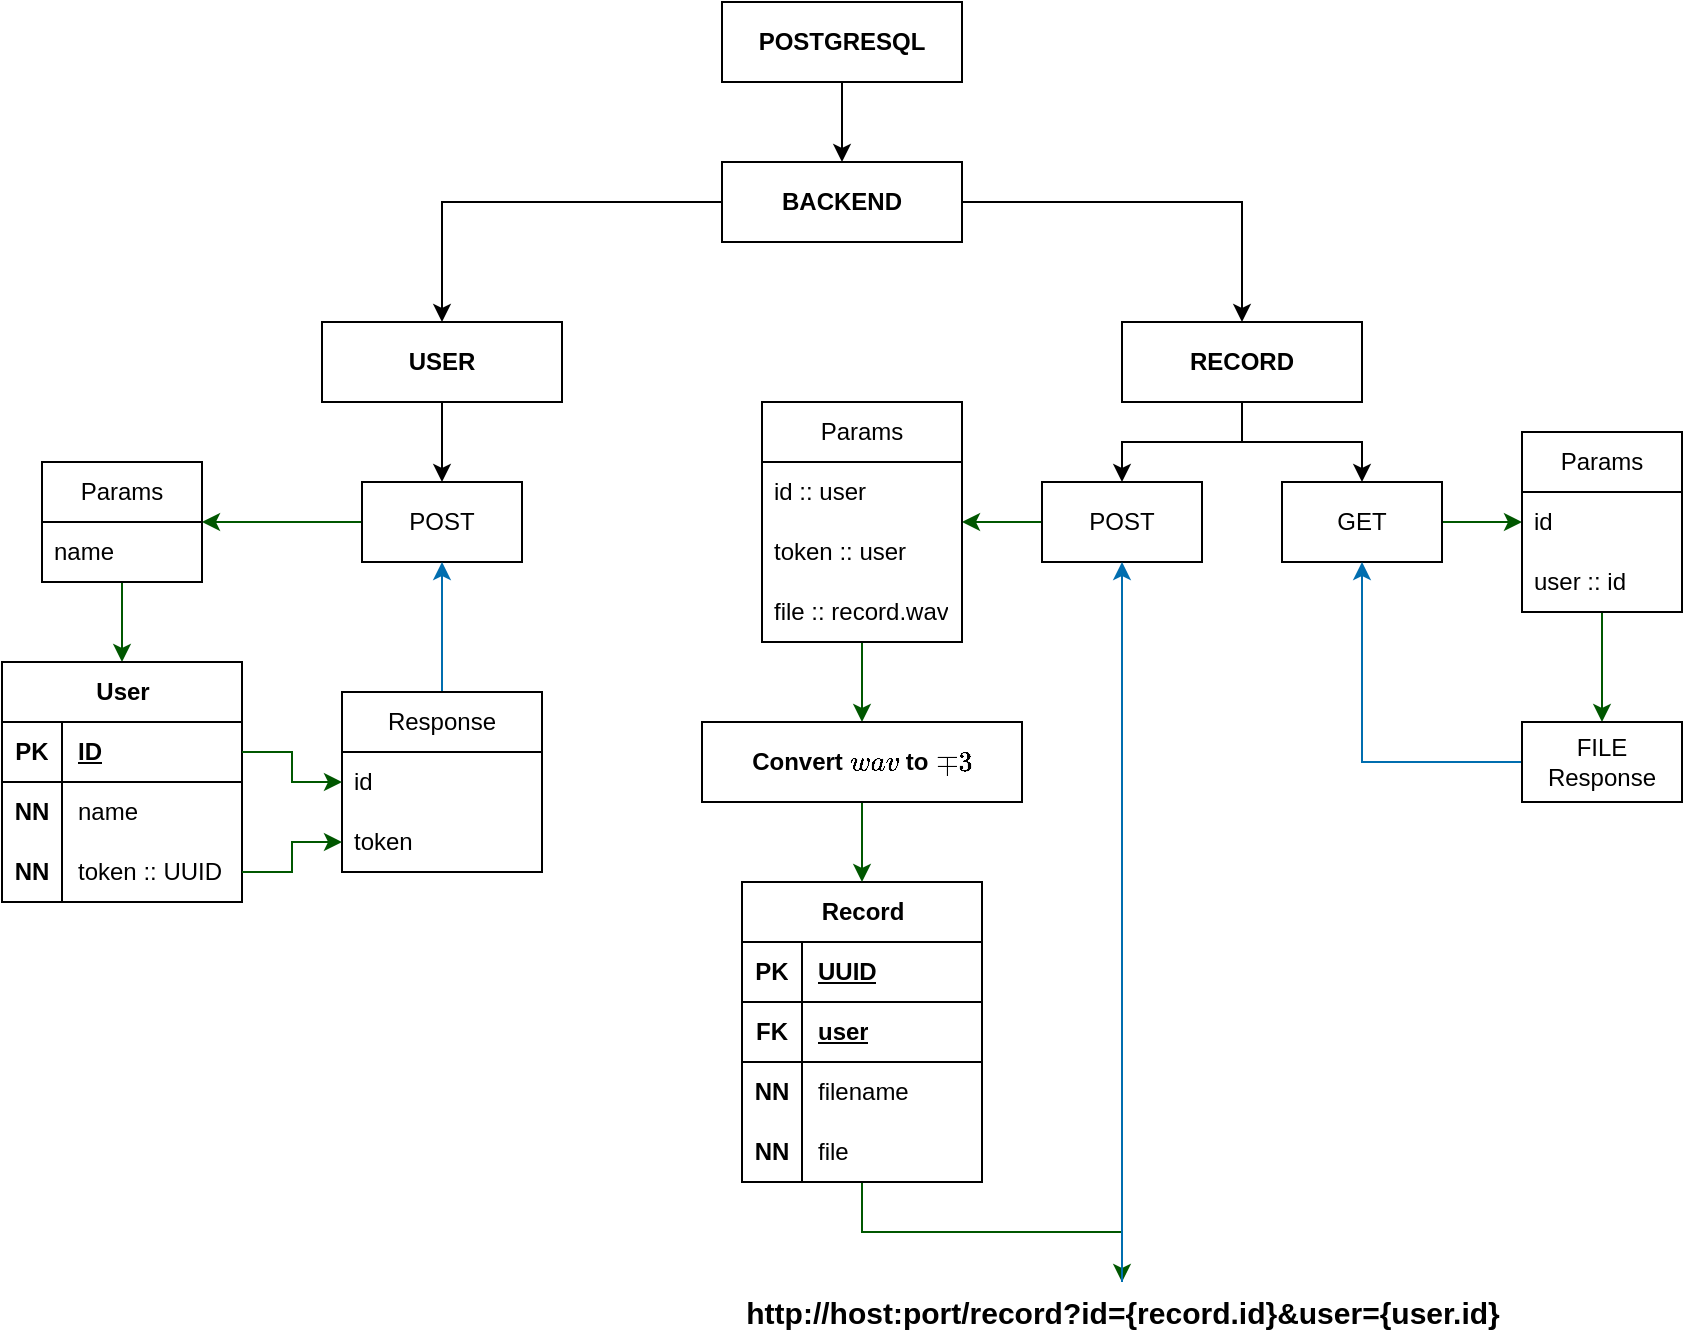 <mxfile version="26.0.9">
  <diagram name="Task_2" id="V4diyX4PsXPwJts9v18G">
    <mxGraphModel dx="1509" dy="882" grid="1" gridSize="10" guides="1" tooltips="1" connect="1" arrows="1" fold="1" page="1" pageScale="1" pageWidth="850" pageHeight="1100" math="0" shadow="0">
      <root>
        <mxCell id="0" />
        <mxCell id="1" parent="0" />
        <mxCell id="3BhetM4kLEe1LD6u7qoi-3" value="" style="edgeStyle=orthogonalEdgeStyle;rounded=0;orthogonalLoop=1;jettySize=auto;html=1;" parent="1" source="3BhetM4kLEe1LD6u7qoi-1" target="3BhetM4kLEe1LD6u7qoi-2" edge="1">
          <mxGeometry relative="1" as="geometry" />
        </mxCell>
        <mxCell id="3BhetM4kLEe1LD6u7qoi-5" style="edgeStyle=orthogonalEdgeStyle;rounded=0;orthogonalLoop=1;jettySize=auto;html=1;" parent="1" source="3BhetM4kLEe1LD6u7qoi-1" target="3BhetM4kLEe1LD6u7qoi-4" edge="1">
          <mxGeometry relative="1" as="geometry" />
        </mxCell>
        <mxCell id="3BhetM4kLEe1LD6u7qoi-1" value="&lt;b&gt;BACKEND&lt;/b&gt;" style="whiteSpace=wrap;html=1;" parent="1" vertex="1">
          <mxGeometry x="360" y="240" width="120" height="40" as="geometry" />
        </mxCell>
        <mxCell id="3BhetM4kLEe1LD6u7qoi-7" value="" style="edgeStyle=orthogonalEdgeStyle;rounded=0;orthogonalLoop=1;jettySize=auto;html=1;" parent="1" source="3BhetM4kLEe1LD6u7qoi-2" target="3BhetM4kLEe1LD6u7qoi-6" edge="1">
          <mxGeometry relative="1" as="geometry" />
        </mxCell>
        <mxCell id="3BhetM4kLEe1LD6u7qoi-2" value="&lt;b&gt;USER&lt;/b&gt;" style="whiteSpace=wrap;html=1;" parent="1" vertex="1">
          <mxGeometry x="160" y="320" width="120" height="40" as="geometry" />
        </mxCell>
        <mxCell id="3BhetM4kLEe1LD6u7qoi-74" style="edgeStyle=orthogonalEdgeStyle;rounded=0;orthogonalLoop=1;jettySize=auto;html=1;" parent="1" source="3BhetM4kLEe1LD6u7qoi-4" target="3BhetM4kLEe1LD6u7qoi-36" edge="1">
          <mxGeometry relative="1" as="geometry" />
        </mxCell>
        <mxCell id="3BhetM4kLEe1LD6u7qoi-85" style="edgeStyle=orthogonalEdgeStyle;rounded=0;orthogonalLoop=1;jettySize=auto;html=1;" parent="1" source="3BhetM4kLEe1LD6u7qoi-4" target="3BhetM4kLEe1LD6u7qoi-75" edge="1">
          <mxGeometry relative="1" as="geometry" />
        </mxCell>
        <mxCell id="3BhetM4kLEe1LD6u7qoi-4" value="&lt;b&gt;RECORD&lt;/b&gt;" style="whiteSpace=wrap;html=1;" parent="1" vertex="1">
          <mxGeometry x="560" y="320" width="120" height="40" as="geometry" />
        </mxCell>
        <mxCell id="3BhetM4kLEe1LD6u7qoi-32" style="edgeStyle=orthogonalEdgeStyle;rounded=0;orthogonalLoop=1;jettySize=auto;html=1;fillColor=#008a00;strokeColor=#005700;" parent="1" source="3BhetM4kLEe1LD6u7qoi-6" target="3BhetM4kLEe1LD6u7qoi-8" edge="1">
          <mxGeometry relative="1" as="geometry" />
        </mxCell>
        <mxCell id="3BhetM4kLEe1LD6u7qoi-6" value="POST" style="whiteSpace=wrap;html=1;" parent="1" vertex="1">
          <mxGeometry x="180" y="400" width="80" height="40" as="geometry" />
        </mxCell>
        <mxCell id="3BhetM4kLEe1LD6u7qoi-28" style="edgeStyle=orthogonalEdgeStyle;rounded=0;orthogonalLoop=1;jettySize=auto;html=1;fillColor=#008a00;strokeColor=#005700;" parent="1" source="3BhetM4kLEe1LD6u7qoi-8" target="3BhetM4kLEe1LD6u7qoi-12" edge="1">
          <mxGeometry relative="1" as="geometry" />
        </mxCell>
        <mxCell id="3BhetM4kLEe1LD6u7qoi-8" value="Params" style="swimlane;fontStyle=0;childLayout=stackLayout;horizontal=1;startSize=30;horizontalStack=0;resizeParent=1;resizeParentMax=0;resizeLast=0;collapsible=1;marginBottom=0;whiteSpace=wrap;html=1;" parent="1" vertex="1">
          <mxGeometry x="20" y="390" width="80" height="60" as="geometry" />
        </mxCell>
        <mxCell id="3BhetM4kLEe1LD6u7qoi-9" value="name" style="text;strokeColor=none;fillColor=none;align=left;verticalAlign=middle;spacingLeft=4;spacingRight=4;overflow=hidden;points=[[0,0.5],[1,0.5]];portConstraint=eastwest;rotatable=0;whiteSpace=wrap;html=1;" parent="3BhetM4kLEe1LD6u7qoi-8" vertex="1">
          <mxGeometry y="30" width="80" height="30" as="geometry" />
        </mxCell>
        <mxCell id="3BhetM4kLEe1LD6u7qoi-12" value="User" style="shape=table;startSize=30;container=1;collapsible=1;childLayout=tableLayout;fixedRows=1;rowLines=0;fontStyle=1;align=center;resizeLast=1;html=1;" parent="1" vertex="1">
          <mxGeometry y="490" width="120" height="120" as="geometry" />
        </mxCell>
        <mxCell id="3BhetM4kLEe1LD6u7qoi-13" value="" style="shape=tableRow;horizontal=0;startSize=0;swimlaneHead=0;swimlaneBody=0;fillColor=none;collapsible=0;dropTarget=0;points=[[0,0.5],[1,0.5]];portConstraint=eastwest;top=0;left=0;right=0;bottom=1;" parent="3BhetM4kLEe1LD6u7qoi-12" vertex="1">
          <mxGeometry y="30" width="120" height="30" as="geometry" />
        </mxCell>
        <mxCell id="3BhetM4kLEe1LD6u7qoi-14" value="PK" style="shape=partialRectangle;connectable=0;fillColor=none;top=0;left=0;bottom=0;right=0;fontStyle=1;overflow=hidden;whiteSpace=wrap;html=1;" parent="3BhetM4kLEe1LD6u7qoi-13" vertex="1">
          <mxGeometry width="30" height="30" as="geometry">
            <mxRectangle width="30" height="30" as="alternateBounds" />
          </mxGeometry>
        </mxCell>
        <mxCell id="3BhetM4kLEe1LD6u7qoi-15" value="ID" style="shape=partialRectangle;connectable=0;fillColor=none;top=0;left=0;bottom=0;right=0;align=left;spacingLeft=6;fontStyle=5;overflow=hidden;whiteSpace=wrap;html=1;" parent="3BhetM4kLEe1LD6u7qoi-13" vertex="1">
          <mxGeometry x="30" width="90" height="30" as="geometry">
            <mxRectangle width="90" height="30" as="alternateBounds" />
          </mxGeometry>
        </mxCell>
        <mxCell id="3BhetM4kLEe1LD6u7qoi-16" value="" style="shape=tableRow;horizontal=0;startSize=0;swimlaneHead=0;swimlaneBody=0;fillColor=none;collapsible=0;dropTarget=0;points=[[0,0.5],[1,0.5]];portConstraint=eastwest;top=0;left=0;right=0;bottom=0;" parent="3BhetM4kLEe1LD6u7qoi-12" vertex="1">
          <mxGeometry y="60" width="120" height="30" as="geometry" />
        </mxCell>
        <mxCell id="3BhetM4kLEe1LD6u7qoi-17" value="&lt;b&gt;NN&lt;/b&gt;" style="shape=partialRectangle;connectable=0;fillColor=none;top=0;left=0;bottom=0;right=0;editable=1;overflow=hidden;whiteSpace=wrap;html=1;" parent="3BhetM4kLEe1LD6u7qoi-16" vertex="1">
          <mxGeometry width="30" height="30" as="geometry">
            <mxRectangle width="30" height="30" as="alternateBounds" />
          </mxGeometry>
        </mxCell>
        <mxCell id="3BhetM4kLEe1LD6u7qoi-18" value="name" style="shape=partialRectangle;connectable=0;fillColor=none;top=0;left=0;bottom=0;right=0;align=left;spacingLeft=6;overflow=hidden;whiteSpace=wrap;html=1;" parent="3BhetM4kLEe1LD6u7qoi-16" vertex="1">
          <mxGeometry x="30" width="90" height="30" as="geometry">
            <mxRectangle width="90" height="30" as="alternateBounds" />
          </mxGeometry>
        </mxCell>
        <mxCell id="3BhetM4kLEe1LD6u7qoi-19" value="" style="shape=tableRow;horizontal=0;startSize=0;swimlaneHead=0;swimlaneBody=0;fillColor=none;collapsible=0;dropTarget=0;points=[[0,0.5],[1,0.5]];portConstraint=eastwest;top=0;left=0;right=0;bottom=0;" parent="3BhetM4kLEe1LD6u7qoi-12" vertex="1">
          <mxGeometry y="90" width="120" height="30" as="geometry" />
        </mxCell>
        <mxCell id="3BhetM4kLEe1LD6u7qoi-20" value="&lt;b&gt;NN&lt;/b&gt;" style="shape=partialRectangle;connectable=0;fillColor=none;top=0;left=0;bottom=0;right=0;editable=1;overflow=hidden;whiteSpace=wrap;html=1;" parent="3BhetM4kLEe1LD6u7qoi-19" vertex="1">
          <mxGeometry width="30" height="30" as="geometry">
            <mxRectangle width="30" height="30" as="alternateBounds" />
          </mxGeometry>
        </mxCell>
        <mxCell id="3BhetM4kLEe1LD6u7qoi-21" value="token :: UUID" style="shape=partialRectangle;connectable=0;fillColor=none;top=0;left=0;bottom=0;right=0;align=left;spacingLeft=6;overflow=hidden;whiteSpace=wrap;html=1;" parent="3BhetM4kLEe1LD6u7qoi-19" vertex="1">
          <mxGeometry x="30" width="90" height="30" as="geometry">
            <mxRectangle width="90" height="30" as="alternateBounds" />
          </mxGeometry>
        </mxCell>
        <mxCell id="3BhetM4kLEe1LD6u7qoi-33" style="edgeStyle=orthogonalEdgeStyle;rounded=0;orthogonalLoop=1;jettySize=auto;html=1;fillColor=#1ba1e2;strokeColor=#006EAF;" parent="1" source="3BhetM4kLEe1LD6u7qoi-29" target="3BhetM4kLEe1LD6u7qoi-6" edge="1">
          <mxGeometry relative="1" as="geometry" />
        </mxCell>
        <mxCell id="3BhetM4kLEe1LD6u7qoi-29" value="Response" style="swimlane;fontStyle=0;childLayout=stackLayout;horizontal=1;startSize=30;horizontalStack=0;resizeParent=1;resizeParentMax=0;resizeLast=0;collapsible=1;marginBottom=0;whiteSpace=wrap;html=1;" parent="1" vertex="1">
          <mxGeometry x="170" y="505" width="100" height="90" as="geometry" />
        </mxCell>
        <mxCell id="3BhetM4kLEe1LD6u7qoi-30" value="id" style="text;strokeColor=none;fillColor=none;align=left;verticalAlign=middle;spacingLeft=4;spacingRight=4;overflow=hidden;points=[[0,0.5],[1,0.5]];portConstraint=eastwest;rotatable=0;whiteSpace=wrap;html=1;" parent="3BhetM4kLEe1LD6u7qoi-29" vertex="1">
          <mxGeometry y="30" width="100" height="30" as="geometry" />
        </mxCell>
        <mxCell id="3BhetM4kLEe1LD6u7qoi-31" value="token" style="text;strokeColor=none;fillColor=none;align=left;verticalAlign=middle;spacingLeft=4;spacingRight=4;overflow=hidden;points=[[0,0.5],[1,0.5]];portConstraint=eastwest;rotatable=0;whiteSpace=wrap;html=1;" parent="3BhetM4kLEe1LD6u7qoi-29" vertex="1">
          <mxGeometry y="60" width="100" height="30" as="geometry" />
        </mxCell>
        <mxCell id="3BhetM4kLEe1LD6u7qoi-34" style="edgeStyle=orthogonalEdgeStyle;rounded=0;orthogonalLoop=1;jettySize=auto;html=1;fillColor=#008a00;strokeColor=#005700;" parent="1" source="3BhetM4kLEe1LD6u7qoi-13" target="3BhetM4kLEe1LD6u7qoi-30" edge="1">
          <mxGeometry relative="1" as="geometry" />
        </mxCell>
        <mxCell id="3BhetM4kLEe1LD6u7qoi-35" style="edgeStyle=orthogonalEdgeStyle;rounded=0;orthogonalLoop=1;jettySize=auto;html=1;fillColor=#008a00;strokeColor=#005700;" parent="1" source="3BhetM4kLEe1LD6u7qoi-19" target="3BhetM4kLEe1LD6u7qoi-31" edge="1">
          <mxGeometry relative="1" as="geometry" />
        </mxCell>
        <mxCell id="3BhetM4kLEe1LD6u7qoi-44" style="edgeStyle=orthogonalEdgeStyle;rounded=0;orthogonalLoop=1;jettySize=auto;html=1;fillColor=#008a00;strokeColor=#005700;" parent="1" source="3BhetM4kLEe1LD6u7qoi-36" target="3BhetM4kLEe1LD6u7qoi-40" edge="1">
          <mxGeometry relative="1" as="geometry" />
        </mxCell>
        <mxCell id="3BhetM4kLEe1LD6u7qoi-36" value="POST" style="whiteSpace=wrap;html=1;" parent="1" vertex="1">
          <mxGeometry x="520" y="400" width="80" height="40" as="geometry" />
        </mxCell>
        <mxCell id="3BhetM4kLEe1LD6u7qoi-59" style="edgeStyle=orthogonalEdgeStyle;rounded=0;orthogonalLoop=1;jettySize=auto;html=1;fillColor=#008a00;strokeColor=#005700;" parent="1" source="3BhetM4kLEe1LD6u7qoi-40" target="3BhetM4kLEe1LD6u7qoi-58" edge="1">
          <mxGeometry relative="1" as="geometry" />
        </mxCell>
        <mxCell id="3BhetM4kLEe1LD6u7qoi-40" value="Params" style="swimlane;fontStyle=0;childLayout=stackLayout;horizontal=1;startSize=30;horizontalStack=0;resizeParent=1;resizeParentMax=0;resizeLast=0;collapsible=1;marginBottom=0;whiteSpace=wrap;html=1;" parent="1" vertex="1">
          <mxGeometry x="380" y="360" width="100" height="120" as="geometry" />
        </mxCell>
        <mxCell id="3BhetM4kLEe1LD6u7qoi-41" value="id :: user" style="text;strokeColor=none;fillColor=none;align=left;verticalAlign=middle;spacingLeft=4;spacingRight=4;overflow=hidden;points=[[0,0.5],[1,0.5]];portConstraint=eastwest;rotatable=0;whiteSpace=wrap;html=1;" parent="3BhetM4kLEe1LD6u7qoi-40" vertex="1">
          <mxGeometry y="30" width="100" height="30" as="geometry" />
        </mxCell>
        <mxCell id="3BhetM4kLEe1LD6u7qoi-42" value="token :: user" style="text;strokeColor=none;fillColor=none;align=left;verticalAlign=middle;spacingLeft=4;spacingRight=4;overflow=hidden;points=[[0,0.5],[1,0.5]];portConstraint=eastwest;rotatable=0;whiteSpace=wrap;html=1;" parent="3BhetM4kLEe1LD6u7qoi-40" vertex="1">
          <mxGeometry y="60" width="100" height="30" as="geometry" />
        </mxCell>
        <mxCell id="3BhetM4kLEe1LD6u7qoi-43" value="file :: record.wav" style="text;strokeColor=none;fillColor=none;align=left;verticalAlign=middle;spacingLeft=4;spacingRight=4;overflow=hidden;points=[[0,0.5],[1,0.5]];portConstraint=eastwest;rotatable=0;whiteSpace=wrap;html=1;" parent="3BhetM4kLEe1LD6u7qoi-40" vertex="1">
          <mxGeometry y="90" width="100" height="30" as="geometry" />
        </mxCell>
        <mxCell id="3BhetM4kLEe1LD6u7qoi-72" style="edgeStyle=orthogonalEdgeStyle;rounded=0;orthogonalLoop=1;jettySize=auto;html=1;fillColor=#008a00;strokeColor=#005700;" parent="1" source="3BhetM4kLEe1LD6u7qoi-45" target="3BhetM4kLEe1LD6u7qoi-68" edge="1">
          <mxGeometry relative="1" as="geometry" />
        </mxCell>
        <mxCell id="3BhetM4kLEe1LD6u7qoi-45" value="Record" style="shape=table;startSize=30;container=1;collapsible=1;childLayout=tableLayout;fixedRows=1;rowLines=0;fontStyle=1;align=center;resizeLast=1;html=1;" parent="1" vertex="1">
          <mxGeometry x="370" y="600" width="120" height="150" as="geometry" />
        </mxCell>
        <mxCell id="3BhetM4kLEe1LD6u7qoi-46" value="" style="shape=tableRow;horizontal=0;startSize=0;swimlaneHead=0;swimlaneBody=0;fillColor=none;collapsible=0;dropTarget=0;points=[[0,0.5],[1,0.5]];portConstraint=eastwest;top=0;left=0;right=0;bottom=1;" parent="3BhetM4kLEe1LD6u7qoi-45" vertex="1">
          <mxGeometry y="30" width="120" height="30" as="geometry" />
        </mxCell>
        <mxCell id="3BhetM4kLEe1LD6u7qoi-47" value="PK" style="shape=partialRectangle;connectable=0;fillColor=none;top=0;left=0;bottom=0;right=0;fontStyle=1;overflow=hidden;whiteSpace=wrap;html=1;" parent="3BhetM4kLEe1LD6u7qoi-46" vertex="1">
          <mxGeometry width="30" height="30" as="geometry">
            <mxRectangle width="30" height="30" as="alternateBounds" />
          </mxGeometry>
        </mxCell>
        <mxCell id="3BhetM4kLEe1LD6u7qoi-48" value="UUID" style="shape=partialRectangle;connectable=0;fillColor=none;top=0;left=0;bottom=0;right=0;align=left;spacingLeft=6;fontStyle=5;overflow=hidden;whiteSpace=wrap;html=1;" parent="3BhetM4kLEe1LD6u7qoi-46" vertex="1">
          <mxGeometry x="30" width="90" height="30" as="geometry">
            <mxRectangle width="90" height="30" as="alternateBounds" />
          </mxGeometry>
        </mxCell>
        <mxCell id="3BhetM4kLEe1LD6u7qoi-55" style="shape=tableRow;horizontal=0;startSize=0;swimlaneHead=0;swimlaneBody=0;fillColor=none;collapsible=0;dropTarget=0;points=[[0,0.5],[1,0.5]];portConstraint=eastwest;top=0;left=0;right=0;bottom=1;" parent="3BhetM4kLEe1LD6u7qoi-45" vertex="1">
          <mxGeometry y="60" width="120" height="30" as="geometry" />
        </mxCell>
        <mxCell id="3BhetM4kLEe1LD6u7qoi-56" value="FK" style="shape=partialRectangle;connectable=0;fillColor=none;top=0;left=0;bottom=0;right=0;fontStyle=1;overflow=hidden;whiteSpace=wrap;html=1;" parent="3BhetM4kLEe1LD6u7qoi-55" vertex="1">
          <mxGeometry width="30" height="30" as="geometry">
            <mxRectangle width="30" height="30" as="alternateBounds" />
          </mxGeometry>
        </mxCell>
        <mxCell id="3BhetM4kLEe1LD6u7qoi-57" value="user" style="shape=partialRectangle;connectable=0;fillColor=none;top=0;left=0;bottom=0;right=0;align=left;spacingLeft=6;fontStyle=5;overflow=hidden;whiteSpace=wrap;html=1;" parent="3BhetM4kLEe1LD6u7qoi-55" vertex="1">
          <mxGeometry x="30" width="90" height="30" as="geometry">
            <mxRectangle width="90" height="30" as="alternateBounds" />
          </mxGeometry>
        </mxCell>
        <mxCell id="3BhetM4kLEe1LD6u7qoi-49" value="" style="shape=tableRow;horizontal=0;startSize=0;swimlaneHead=0;swimlaneBody=0;fillColor=none;collapsible=0;dropTarget=0;points=[[0,0.5],[1,0.5]];portConstraint=eastwest;top=0;left=0;right=0;bottom=0;" parent="3BhetM4kLEe1LD6u7qoi-45" vertex="1">
          <mxGeometry y="90" width="120" height="30" as="geometry" />
        </mxCell>
        <mxCell id="3BhetM4kLEe1LD6u7qoi-50" value="&lt;b&gt;NN&lt;/b&gt;" style="shape=partialRectangle;connectable=0;fillColor=none;top=0;left=0;bottom=0;right=0;editable=1;overflow=hidden;whiteSpace=wrap;html=1;" parent="3BhetM4kLEe1LD6u7qoi-49" vertex="1">
          <mxGeometry width="30" height="30" as="geometry">
            <mxRectangle width="30" height="30" as="alternateBounds" />
          </mxGeometry>
        </mxCell>
        <mxCell id="3BhetM4kLEe1LD6u7qoi-51" value="filename" style="shape=partialRectangle;connectable=0;fillColor=none;top=0;left=0;bottom=0;right=0;align=left;spacingLeft=6;overflow=hidden;whiteSpace=wrap;html=1;" parent="3BhetM4kLEe1LD6u7qoi-49" vertex="1">
          <mxGeometry x="30" width="90" height="30" as="geometry">
            <mxRectangle width="90" height="30" as="alternateBounds" />
          </mxGeometry>
        </mxCell>
        <mxCell id="3BhetM4kLEe1LD6u7qoi-90" style="shape=tableRow;horizontal=0;startSize=0;swimlaneHead=0;swimlaneBody=0;fillColor=none;collapsible=0;dropTarget=0;points=[[0,0.5],[1,0.5]];portConstraint=eastwest;top=0;left=0;right=0;bottom=0;" parent="3BhetM4kLEe1LD6u7qoi-45" vertex="1">
          <mxGeometry y="120" width="120" height="30" as="geometry" />
        </mxCell>
        <mxCell id="3BhetM4kLEe1LD6u7qoi-91" value="&lt;b&gt;NN&lt;/b&gt;" style="shape=partialRectangle;connectable=0;fillColor=none;top=0;left=0;bottom=0;right=0;editable=1;overflow=hidden;whiteSpace=wrap;html=1;" parent="3BhetM4kLEe1LD6u7qoi-90" vertex="1">
          <mxGeometry width="30" height="30" as="geometry">
            <mxRectangle width="30" height="30" as="alternateBounds" />
          </mxGeometry>
        </mxCell>
        <mxCell id="3BhetM4kLEe1LD6u7qoi-92" value="file" style="shape=partialRectangle;connectable=0;fillColor=none;top=0;left=0;bottom=0;right=0;align=left;spacingLeft=6;overflow=hidden;whiteSpace=wrap;html=1;" parent="3BhetM4kLEe1LD6u7qoi-90" vertex="1">
          <mxGeometry x="30" width="90" height="30" as="geometry">
            <mxRectangle width="90" height="30" as="alternateBounds" />
          </mxGeometry>
        </mxCell>
        <mxCell id="3BhetM4kLEe1LD6u7qoi-60" style="edgeStyle=orthogonalEdgeStyle;rounded=0;orthogonalLoop=1;jettySize=auto;html=1;fillColor=#008a00;strokeColor=#005700;" parent="1" source="3BhetM4kLEe1LD6u7qoi-58" target="3BhetM4kLEe1LD6u7qoi-45" edge="1">
          <mxGeometry relative="1" as="geometry" />
        </mxCell>
        <mxCell id="3BhetM4kLEe1LD6u7qoi-58" value="&lt;font style=&quot;color: light-dark(rgb(0, 0, 0), rgb(255, 255, 255));&quot;&gt;&lt;b style=&quot;&quot;&gt;Convert `wav` to `mp3`&lt;/b&gt;&lt;/font&gt;" style="whiteSpace=wrap;html=1;fillColor=default;" parent="1" vertex="1">
          <mxGeometry x="350" y="520" width="160" height="40" as="geometry" />
        </mxCell>
        <mxCell id="3BhetM4kLEe1LD6u7qoi-73" style="edgeStyle=orthogonalEdgeStyle;rounded=0;orthogonalLoop=1;jettySize=auto;html=1;fillColor=#1ba1e2;strokeColor=#006EAF;" parent="1" source="3BhetM4kLEe1LD6u7qoi-68" target="3BhetM4kLEe1LD6u7qoi-36" edge="1">
          <mxGeometry relative="1" as="geometry" />
        </mxCell>
        <mxCell id="3BhetM4kLEe1LD6u7qoi-68" value="&lt;b&gt;&lt;font style=&quot;font-size: 15px;&quot;&gt;http://host:port/record?id={record.id}&amp;amp;user={user.id}&lt;/font&gt;&lt;/b&gt;" style="text;html=1;align=center;verticalAlign=middle;resizable=0;points=[];autosize=1;strokeColor=none;fillColor=none;" parent="1" vertex="1">
          <mxGeometry x="360" y="800" width="400" height="30" as="geometry" />
        </mxCell>
        <mxCell id="3BhetM4kLEe1LD6u7qoi-86" style="edgeStyle=orthogonalEdgeStyle;rounded=0;orthogonalLoop=1;jettySize=auto;html=1;fillColor=#008a00;strokeColor=#005700;" parent="1" source="3BhetM4kLEe1LD6u7qoi-75" target="3BhetM4kLEe1LD6u7qoi-77" edge="1">
          <mxGeometry relative="1" as="geometry" />
        </mxCell>
        <mxCell id="3BhetM4kLEe1LD6u7qoi-75" value="GET" style="whiteSpace=wrap;html=1;" parent="1" vertex="1">
          <mxGeometry x="640" y="400" width="80" height="40" as="geometry" />
        </mxCell>
        <mxCell id="3BhetM4kLEe1LD6u7qoi-83" value="" style="edgeStyle=orthogonalEdgeStyle;rounded=0;orthogonalLoop=1;jettySize=auto;html=1;fillColor=#008a00;strokeColor=#005700;" parent="1" source="3BhetM4kLEe1LD6u7qoi-77" target="3BhetM4kLEe1LD6u7qoi-82" edge="1">
          <mxGeometry relative="1" as="geometry" />
        </mxCell>
        <mxCell id="3BhetM4kLEe1LD6u7qoi-77" value="Params" style="swimlane;fontStyle=0;childLayout=stackLayout;horizontal=1;startSize=30;horizontalStack=0;resizeParent=1;resizeParentMax=0;resizeLast=0;collapsible=1;marginBottom=0;whiteSpace=wrap;html=1;" parent="1" vertex="1">
          <mxGeometry x="760" y="375" width="80" height="90" as="geometry" />
        </mxCell>
        <mxCell id="3BhetM4kLEe1LD6u7qoi-78" value="id" style="text;strokeColor=none;fillColor=none;align=left;verticalAlign=middle;spacingLeft=4;spacingRight=4;overflow=hidden;points=[[0,0.5],[1,0.5]];portConstraint=eastwest;rotatable=0;whiteSpace=wrap;html=1;" parent="3BhetM4kLEe1LD6u7qoi-77" vertex="1">
          <mxGeometry y="30" width="80" height="30" as="geometry" />
        </mxCell>
        <mxCell id="5VDbDP0yYbiOJoN01-w2-1" value="user :: id" style="text;strokeColor=none;fillColor=none;align=left;verticalAlign=middle;spacingLeft=4;spacingRight=4;overflow=hidden;points=[[0,0.5],[1,0.5]];portConstraint=eastwest;rotatable=0;whiteSpace=wrap;html=1;" parent="3BhetM4kLEe1LD6u7qoi-77" vertex="1">
          <mxGeometry y="60" width="80" height="30" as="geometry" />
        </mxCell>
        <mxCell id="3BhetM4kLEe1LD6u7qoi-89" style="edgeStyle=orthogonalEdgeStyle;rounded=0;orthogonalLoop=1;jettySize=auto;html=1;fillColor=#1ba1e2;strokeColor=#006EAF;" parent="1" source="3BhetM4kLEe1LD6u7qoi-82" target="3BhetM4kLEe1LD6u7qoi-75" edge="1">
          <mxGeometry relative="1" as="geometry" />
        </mxCell>
        <mxCell id="3BhetM4kLEe1LD6u7qoi-82" value="FILE&lt;div&gt;&lt;span style=&quot;background-color: transparent; color: light-dark(rgb(0, 0, 0), rgb(255, 255, 255));&quot;&gt;Response&lt;/span&gt;&lt;/div&gt;" style="whiteSpace=wrap;html=1;fontStyle=0;startSize=30;" parent="1" vertex="1">
          <mxGeometry x="760" y="520" width="80" height="40" as="geometry" />
        </mxCell>
        <mxCell id="3BhetM4kLEe1LD6u7qoi-96" style="edgeStyle=orthogonalEdgeStyle;rounded=0;orthogonalLoop=1;jettySize=auto;html=1;" parent="1" source="3BhetM4kLEe1LD6u7qoi-95" target="3BhetM4kLEe1LD6u7qoi-1" edge="1">
          <mxGeometry relative="1" as="geometry" />
        </mxCell>
        <mxCell id="3BhetM4kLEe1LD6u7qoi-95" value="&lt;b&gt;POSTGRESQL&lt;/b&gt;" style="whiteSpace=wrap;html=1;" parent="1" vertex="1">
          <mxGeometry x="360" y="160" width="120" height="40" as="geometry" />
        </mxCell>
      </root>
    </mxGraphModel>
  </diagram>
</mxfile>
